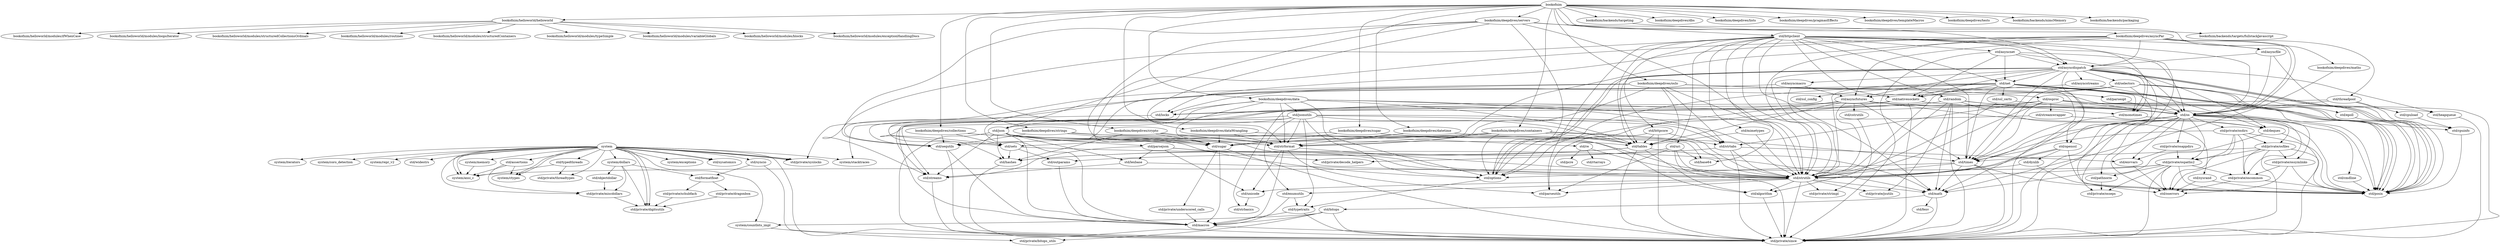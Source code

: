 digraph bookofnim {
"system/memory" -> "system/ansi_c";
"std/private/miscdollars" -> "std/private/digitsutils";
"std/assertions" -> "system/ctypes";
"std/assertions" -> "system/ansi_c";
"std/assertions" -> "std/private/miscdollars";
"std/private/dragonbox" -> "std/private/digitsutils";
"std/private/schubfach" -> "std/private/digitsutils";
"std/formatfloat" -> "std/private/dragonbox";
"std/formatfloat" -> "std/private/schubfach";
"std/objectdollar" -> "std/private/miscdollars";
"system/dollars" -> "std/private/digitsutils";
"system/dollars" -> "std/private/miscdollars";
"system/dollars" -> "std/formatfloat";
"system/dollars" -> "std/objectdollar";
"std/typedthreads" -> "std/private/threadtypes";
"std/typedthreads" -> "system/ansi_c";
"system/countbits_impl" -> "std/private/bitops_utils";
"std/syncio" -> "std/private/since";
"std/syncio" -> "std/formatfloat";
"system" -> "system/exceptions";
"system" -> "std/private/since";
"system" -> "system/ctypes";
"system" -> "system/ctypes";
"system" -> "std/sysatomics";
"system" -> "system/ansi_c";
"system" -> "system/memory";
"system" -> "std/private/syslocks";
"system" -> "std/private/threadtypes";
"system" -> "system/ansi_c";
"system" -> "std/assertions";
"system" -> "system/iterators";
"system" -> "system/coro_detection";
"system" -> "system/dollars";
"system" -> "std/typedthreads";
"system" -> "std/private/miscdollars";
"system" -> "system/stacktraces";
"system" -> "system/countbits_impl";
"system" -> "std/private/syslocks";
"system" -> "std/sysatomics";
"system" -> "std/private/digitsutils";
"system" -> "std/private/syslocks";
"system" -> "std/private/digitsutils";
"system" -> "system/repr_v2";
"system" -> "std/widestrs";
"system" -> "std/syncio";
"bookofnim/helloworld/helloworld" -> "bookofnim/helloworld/modules/blocks";
"bookofnim/helloworld/helloworld" -> "bookofnim/helloworld/modules/exceptionHandlingDocs";
"bookofnim/helloworld/helloworld" -> "bookofnim/helloworld/modules/ifWhenCase";
"bookofnim/helloworld/helloworld" -> "bookofnim/helloworld/modules/loopsIterator";
"bookofnim/helloworld/helloworld" -> "bookofnim/helloworld/modules/structuredCollectionsOrdinals";
"bookofnim/helloworld/helloworld" -> "bookofnim/helloworld/modules/routines";
"bookofnim/helloworld/helloworld" -> "bookofnim/helloworld/modules/structuredContainers";
"bookofnim/helloworld/helloworld" -> "bookofnim/helloworld/modules/typeSimple";
"bookofnim/helloworld/helloworld" -> "bookofnim/helloworld/modules/variableGlobals";
"std/macros" -> "std/private/since";
"std/private/underscored_calls" -> "std/macros";
"std/sugar" -> "std/private/since";
"std/sugar" -> "std/macros";
"std/sugar" -> "std/private/underscored_calls";
"std/bitops" -> "std/macros";
"std/bitops" -> "std/private/since";
"std/bitops" -> "std/private/bitops_utils";
"std/bitops" -> "system/countbits_impl";
"std/math" -> "std/private/since";
"std/math" -> "std/bitops";
"std/math" -> "std/fenv";
"std/algorithm" -> "std/private/since";
"std/typetraits" -> "std/private/since";
"std/typetraits" -> "std/macros";
"std/enumutils" -> "std/macros";
"std/enumutils" -> "std/typetraits";
"std/unicode" -> "std/strbasics";
"std/strutils" -> "std/parseutils";
"std/strutils" -> "std/math";
"std/strutils" -> "std/algorithm";
"std/strutils" -> "std/enumutils";
"std/strutils" -> "std/unicode";
"std/strutils" -> "std/private/since";
"std/strutils" -> "std/private/jsutils";
"std/strutils" -> "std/private/strimpl";
"std/strformat" -> "std/macros";
"std/strformat" -> "std/parseutils";
"std/strformat" -> "std/unicode";
"std/strformat" -> "std/strutils";
"std/locks" -> "std/private/syslocks";
"std/pathnorm" -> "std/private/osseps";
"std/private/oscommon" -> "std/oserrors";
"std/private/oscommon" -> "std/posix";
"std/private/ospaths2" -> "std/private/since";
"std/private/ospaths2" -> "std/strutils";
"std/private/ospaths2" -> "std/pathnorm";
"std/private/ospaths2" -> "std/oserrors";
"std/private/ospaths2" -> "std/private/oscommon";
"std/private/ospaths2" -> "std/posix";
"std/private/ospaths2" -> "system/ansi_c";
"std/private/ospaths2" -> "std/private/osseps";
"std/private/ossymlinks" -> "std/oserrors";
"std/private/ossymlinks" -> "std/private/oscommon";
"std/private/ossymlinks" -> "std/posix";
"std/options" -> "std/typetraits";
"std/times" -> "std/strutils";
"std/times" -> "std/math";
"std/times" -> "std/options";
"std/times" -> "std/private/since";
"std/times" -> "std/posix";
"std/private/osfiles" -> "std/private/since";
"std/private/osfiles" -> "std/oserrors";
"std/private/osfiles" -> "std/private/oscommon";
"std/private/osfiles" -> "std/private/ospaths2";
"std/private/osfiles" -> "std/private/ossymlinks";
"std/private/osfiles" -> "std/posix";
"std/private/osfiles" -> "std/times";
"std/private/osdirs" -> "std/oserrors";
"std/private/osdirs" -> "std/private/ospaths2";
"std/private/osdirs" -> "std/private/osfiles";
"std/private/osdirs" -> "std/private/oscommon";
"std/private/osdirs" -> "std/posix";
"std/private/osdirs" -> "std/times";
"std/envvars" -> "std/oserrors";
"std/private/osappdirs" -> "std/envvars";
"std/private/osappdirs" -> "std/private/ospaths2";
"std/cmdline" -> "std/posix";
"std/os" -> "std/private/ospaths2";
"std/os" -> "std/private/osfiles";
"std/os" -> "std/private/osdirs";
"std/os" -> "std/private/ossymlinks";
"std/os" -> "std/private/osappdirs";
"std/os" -> "std/private/oscommon";
"std/os" -> "std/private/since";
"std/os" -> "std/cmdline";
"std/os" -> "std/strutils";
"std/os" -> "std/pathnorm";
"std/os" -> "std/posix";
"std/os" -> "std/times";
"std/os" -> "std/oserrors";
"std/os" -> "std/envvars";
"std/os" -> "std/private/osseps";
"std/cpuinfo" -> "std/posix";
"std/cpuload" -> "std/cpuinfo";
"std/threadpool" -> "std/cpuinfo";
"std/threadpool" -> "std/cpuload";
"std/threadpool" -> "std/locks";
"std/threadpool" -> "std/os";
"std/hashes" -> "std/private/since";
"std/outparams" -> "std/macros";
"std/tables" -> "std/private/since";
"std/tables" -> "std/hashes";
"std/tables" -> "std/math";
"std/tables" -> "std/algorithm";
"std/tables" -> "std/outparams";
"std/heapqueue" -> "std/private/since";
"std/deques" -> "std/private/since";
"std/deques" -> "std/math";
"std/cstrutils" -> "std/private/strimpl";
"std/asyncfutures" -> "std/os";
"std/asyncfutures" -> "std/tables";
"std/asyncfutures" -> "std/strutils";
"std/asyncfutures" -> "std/times";
"std/asyncfutures" -> "std/heapqueue";
"std/asyncfutures" -> "std/options";
"std/asyncfutures" -> "std/deques";
"std/asyncfutures" -> "std/cstrutils";
"std/asyncfutures" -> "system/stacktraces";
"std/asyncstreams" -> "std/asyncfutures";
"std/asyncstreams" -> "std/deques";
"std/monotimes" -> "std/times";
"std/monotimes" -> "std/posix";
"std/nativesockets" -> "std/os";
"std/nativesockets" -> "std/options";
"std/nativesockets" -> "std/private/since";
"std/nativesockets" -> "std/strbasics";
"std/nativesockets" -> "std/posix";
"std/sets" -> "std/hashes";
"std/sets" -> "std/math";
"std/sets" -> "std/outparams";
"std/dynlib" -> "std/strutils";
"std/dynlib" -> "std/posix";
"std/openssl" -> "std/strutils";
"std/openssl" -> "std/posix";
"std/openssl" -> "std/dynlib";
"std/openssl" -> "std/strutils";
"std/ssl_certs" -> "std/os";
"std/ssl_certs" -> "std/strutils";
"std/net" -> "std/private/since";
"std/net" -> "std/nativesockets";
"std/net" -> "std/os";
"std/net" -> "std/strutils";
"std/net" -> "std/times";
"std/net" -> "std/sets";
"std/net" -> "std/options";
"std/net" -> "std/monotimes";
"std/net" -> "std/ssl_config";
"std/net" -> "std/openssl";
"std/net" -> "std/ssl_certs";
"std/net" -> "std/posix";
"std/net" -> "std/posix";
"std/net" -> "std/posix";
"std/epoll" -> "std/posix";
"std/selectors" -> "std/nativesockets";
"std/selectors" -> "std/oserrors";
"std/selectors" -> "std/strutils";
"std/selectors" -> "std/locks";
"std/selectors" -> "std/posix";
"std/selectors" -> "std/posix";
"std/selectors" -> "std/times";
"std/selectors" -> "std/epoll";
"std/asyncmacro" -> "std/macros";
"std/asyncmacro" -> "std/strutils";
"std/asyncmacro" -> "std/asyncfutures";
"std/asyncdispatch" -> "std/os";
"std/asyncdispatch" -> "std/tables";
"std/asyncdispatch" -> "std/strutils";
"std/asyncdispatch" -> "std/times";
"std/asyncdispatch" -> "std/heapqueue";
"std/asyncdispatch" -> "std/options";
"std/asyncdispatch" -> "std/asyncstreams";
"std/asyncdispatch" -> "std/options";
"std/asyncdispatch" -> "std/math";
"std/asyncdispatch" -> "std/monotimes";
"std/asyncdispatch" -> "std/asyncfutures";
"std/asyncdispatch" -> "std/nativesockets";
"std/asyncdispatch" -> "std/net";
"std/asyncdispatch" -> "std/deques";
"std/asyncdispatch" -> "std/selectors";
"std/asyncdispatch" -> "std/posix";
"std/asyncdispatch" -> "std/posix";
"std/asyncdispatch" -> "std/asyncmacro";
"std/asyncdispatch" -> "std/posix";
"std/asyncfile" -> "std/asyncdispatch";
"std/asyncfile" -> "std/os";
"std/asyncfile" -> "std/posix";
"bookofnim/deepdives/asyncPar" -> "std/sugar";
"bookofnim/deepdives/asyncPar" -> "std/strutils";
"bookofnim/deepdives/asyncPar" -> "std/strformat";
"bookofnim/deepdives/asyncPar" -> "std/locks";
"bookofnim/deepdives/asyncPar" -> "std/os";
"bookofnim/deepdives/asyncPar" -> "std/threadpool";
"bookofnim/deepdives/asyncPar" -> "std/asyncdispatch";
"bookofnim/deepdives/asyncPar" -> "std/asyncfutures";
"bookofnim/deepdives/asyncPar" -> "std/asyncfile";
"bookofnim/deepdives/asyncPar" -> "std/os";
"std/sequtils" -> "std/private/since";
"std/sequtils" -> "std/macros";
"bookofnim/deepdives/collections" -> "std/sugar";
"bookofnim/deepdives/collections" -> "std/strformat";
"bookofnim/deepdives/collections" -> "std/sequtils";
"bookofnim/deepdives/collections" -> "std/sets";
"std/strtabs" -> "std/private/since";
"std/strtabs" -> "std/hashes";
"std/strtabs" -> "std/strutils";
"std/strtabs" -> "std/envvars";
"bookofnim/deepdives/containers" -> "std/sugar";
"bookofnim/deepdives/containers" -> "std/strformat";
"bookofnim/deepdives/containers" -> "std/strutils";
"bookofnim/deepdives/containers" -> "std/sequtils";
"bookofnim/deepdives/containers" -> "std/options";
"bookofnim/deepdives/containers" -> "std/tables";
"bookofnim/deepdives/containers" -> "std/strtabs";
"bookofnim/deepdives/crypto" -> "std/strformat";
"bookofnim/deepdives/crypto" -> "std/sugar";
"bookofnim/deepdives/crypto" -> "std/hashes";
"bookofnim/deepdives/crypto" -> "std/base64";
"std/streams" -> "std/private/since";
"std/lexbase" -> "std/strutils";
"std/lexbase" -> "std/streams";
"std/parsejson" -> "std/strutils";
"std/parsejson" -> "std/lexbase";
"std/parsejson" -> "std/streams";
"std/parsejson" -> "std/unicode";
"std/parsejson" -> "std/private/decode_helpers";
"std/json" -> "std/hashes";
"std/json" -> "std/tables";
"std/json" -> "std/strutils";
"std/json" -> "std/lexbase";
"std/json" -> "std/streams";
"std/json" -> "std/macros";
"std/json" -> "std/parsejson";
"std/json" -> "std/options";
"std/json" -> "std/private/since";
"std/jsonutils" -> "std/json";
"std/jsonutils" -> "std/strutils";
"std/jsonutils" -> "std/tables";
"std/jsonutils" -> "std/sets";
"std/jsonutils" -> "std/strtabs";
"std/jsonutils" -> "std/options";
"std/jsonutils" -> "std/strformat";
"std/jsonutils" -> "std/macros";
"std/jsonutils" -> "std/enumutils";
"std/jsonutils" -> "std/typetraits";
"bookofnim/deepdives/data" -> "std/sugar";
"bookofnim/deepdives/data" -> "std/strformat";
"bookofnim/deepdives/data" -> "std/strutils";
"bookofnim/deepdives/data" -> "std/sequtils";
"bookofnim/deepdives/data" -> "std/options";
"bookofnim/deepdives/data" -> "std/tables";
"bookofnim/deepdives/data" -> "std/json";
"bookofnim/deepdives/data" -> "std/jsonutils";
"bookofnim/deepdives/data" -> "std/strtabs";
"std/re" -> "std/pcre";
"std/re" -> "std/strutils";
"std/re" -> "std/rtarrays";
"bookofnim/deepdives/dataWrangling" -> "std/sugar";
"bookofnim/deepdives/dataWrangling" -> "std/strformat";
"bookofnim/deepdives/dataWrangling" -> "std/re";
"bookofnim/deepdives/datetime" -> "std/sugar";
"bookofnim/deepdives/datetime" -> "std/strformat";
"bookofnim/deepdives/datetime" -> "std/times";
"bookofnim/deepdives/maths" -> "std/math";
"std/streamwrapper" -> "std/deques";
"std/streamwrapper" -> "std/streams";
"std/osproc" -> "std/strutils";
"std/osproc" -> "std/os";
"std/osproc" -> "std/strtabs";
"std/osproc" -> "std/streams";
"std/osproc" -> "std/cpuinfo";
"std/osproc" -> "std/streamwrapper";
"std/osproc" -> "std/private/since";
"std/osproc" -> "std/posix";
"std/osproc" -> "std/times";
"std/parseopt" -> "std/os";
"bookofnim/deepdives/osIo" -> "std/sugar";
"bookofnim/deepdives/osIo" -> "std/strformat";
"bookofnim/deepdives/osIo" -> "std/strutils";
"bookofnim/deepdives/osIo" -> "std/sequtils";
"bookofnim/deepdives/osIo" -> "std/tables";
"bookofnim/deepdives/osIo" -> "std/os";
"bookofnim/deepdives/osIo" -> "std/osproc";
"bookofnim/deepdives/osIo" -> "std/strtabs";
"bookofnim/deepdives/osIo" -> "std/parseopt";
"std/uri" -> "std/strutils";
"std/uri" -> "std/parseutils";
"std/uri" -> "std/base64";
"std/uri" -> "std/private/since";
"std/uri" -> "std/private/decode_helpers";
"std/mimetypes" -> "std/tables";
"std/mimetypes" -> "std/strutils";
"std/sysrand" -> "std/oserrors";
"std/sysrand" -> "std/posix";
"std/random" -> "std/algorithm";
"std/random" -> "std/math";
"std/random" -> "std/private/since";
"std/random" -> "std/private/jsutils";
"std/random" -> "std/hashes";
"std/random" -> "std/os";
"std/random" -> "std/sysrand";
"std/random" -> "std/monotimes";
"std/random" -> "std/locks";
"std/httpcore" -> "std/private/since";
"std/httpcore" -> "std/tables";
"std/httpcore" -> "std/strutils";
"std/httpcore" -> "std/parseutils";
"std/asyncnet" -> "std/private/since";
"std/asyncnet" -> "std/asyncdispatch";
"std/asyncnet" -> "std/nativesockets";
"std/asyncnet" -> "std/net";
"std/asyncnet" -> "std/os";
"std/asyncnet" -> "std/openssl";
"std/httpclient" -> "std/private/since";
"std/httpclient" -> "std/net";
"std/httpclient" -> "std/strutils";
"std/httpclient" -> "std/uri";
"std/httpclient" -> "std/parseutils";
"std/httpclient" -> "std/base64";
"std/httpclient" -> "std/os";
"std/httpclient" -> "std/mimetypes";
"std/httpclient" -> "std/math";
"std/httpclient" -> "std/random";
"std/httpclient" -> "std/httpcore";
"std/httpclient" -> "std/times";
"std/httpclient" -> "std/tables";
"std/httpclient" -> "std/streams";
"std/httpclient" -> "std/monotimes";
"std/httpclient" -> "std/asyncnet";
"std/httpclient" -> "std/asyncdispatch";
"std/httpclient" -> "std/asyncfile";
"std/httpclient" -> "std/nativesockets";
"bookofnim/deepdives/servers" -> "std/strformat";
"bookofnim/deepdives/servers" -> "std/sugar";
"bookofnim/deepdives/servers" -> "std/strutils";
"bookofnim/deepdives/servers" -> "std/sequtils";
"bookofnim/deepdives/servers" -> "std/json";
"bookofnim/deepdives/servers" -> "std/httpclient";
"bookofnim/deepdives/servers" -> "std/asyncdispatch";
"bookofnim/deepdives/servers" -> "std/options";
"bookofnim/deepdives/strings" -> "std/sugar";
"bookofnim/deepdives/strings" -> "std/sequtils";
"bookofnim/deepdives/strings" -> "std/strformat";
"bookofnim/deepdives/strings" -> "std/strutils";
"bookofnim/deepdives/sugar" -> "std/sugar";
"bookofnim/deepdives/sugar" -> "std/sets";
"bookofnim/deepdives/sugar" -> "std/tables";
"bookofnim/deepdives/sugar" -> "std/algorithm";
"bookofnim/backends/targeting" -> "bookofnim/backends/targets/fullstackJavascript";
"bookofnim" -> "bookofnim/helloworld/helloworld";
"bookofnim" -> "bookofnim/deepdives/asyncPar";
"bookofnim" -> "bookofnim/deepdives/collections";
"bookofnim" -> "bookofnim/deepdives/containers";
"bookofnim" -> "bookofnim/deepdives/crypto";
"bookofnim" -> "bookofnim/deepdives/data";
"bookofnim" -> "bookofnim/deepdives/dataWrangling";
"bookofnim" -> "bookofnim/deepdives/datetime";
"bookofnim" -> "bookofnim/deepdives/dbs";
"bookofnim" -> "bookofnim/deepdives/lists";
"bookofnim" -> "bookofnim/deepdives/maths";
"bookofnim" -> "bookofnim/deepdives/osIo";
"bookofnim" -> "bookofnim/deepdives/pragmasEffects";
"bookofnim" -> "bookofnim/deepdives/servers";
"bookofnim" -> "bookofnim/deepdives/strings";
"bookofnim" -> "bookofnim/deepdives/sugar";
"bookofnim" -> "bookofnim/deepdives/templateMacros";
"bookofnim" -> "bookofnim/deepdives/tests";
"bookofnim" -> "bookofnim/backends/nimcMemory";
"bookofnim" -> "bookofnim/backends/packaging";
"bookofnim" -> "bookofnim/backends/targeting";
}
